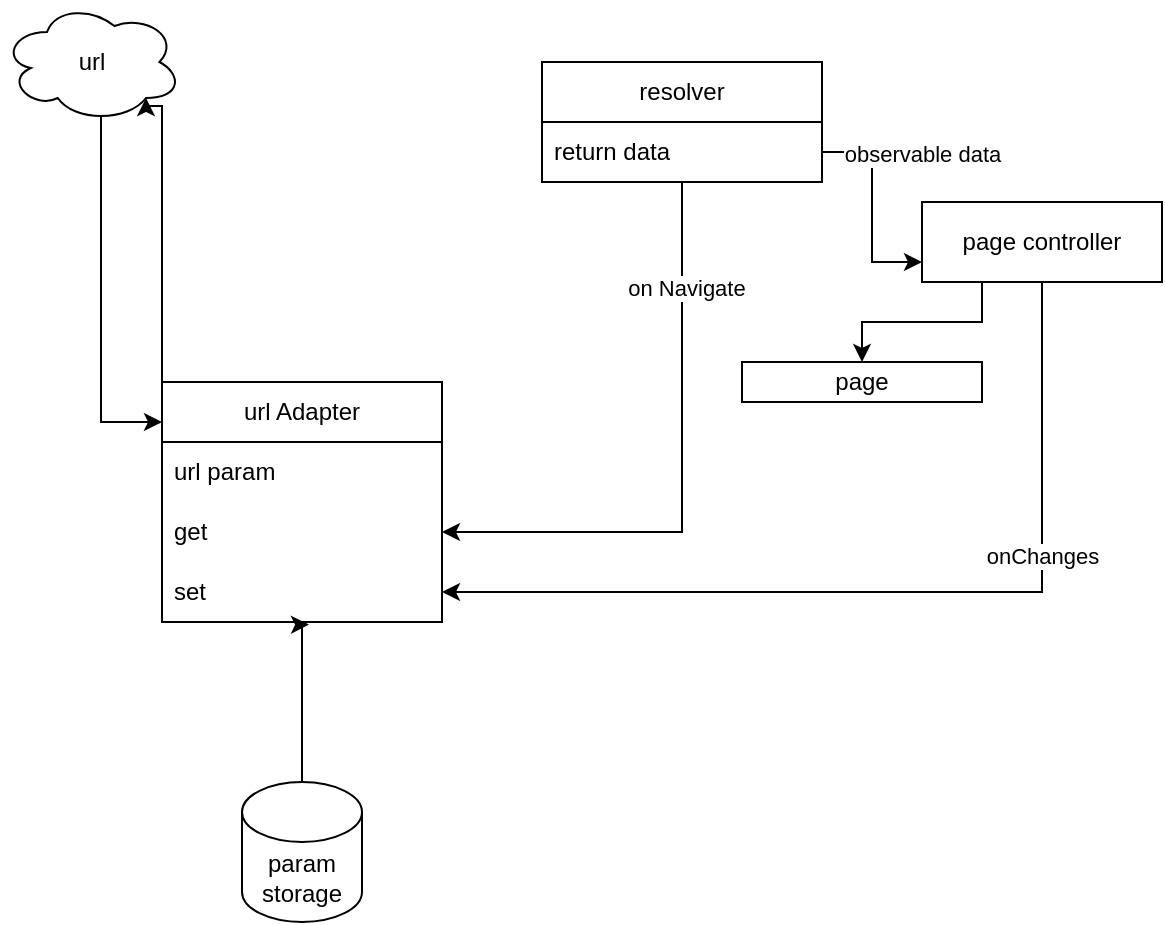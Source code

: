 <mxfile version="21.5.0" type="github">
  <diagram name="Page-1" id="0QLyTCyO84w1juBfAOUN">
    <mxGraphModel dx="3054" dy="595" grid="1" gridSize="10" guides="1" tooltips="1" connect="1" arrows="1" fold="1" page="1" pageScale="1" pageWidth="827" pageHeight="1169" math="0" shadow="0">
      <root>
        <mxCell id="0" />
        <mxCell id="1" parent="0" />
        <mxCell id="F978x5-Za8Gsg4M3BT2W-16" style="edgeStyle=orthogonalEdgeStyle;rounded=0;orthogonalLoop=1;jettySize=auto;html=1;exitX=0.55;exitY=0.95;exitDx=0;exitDy=0;exitPerimeter=0;entryX=0;entryY=0.167;entryDx=0;entryDy=0;entryPerimeter=0;" edge="1" parent="1" source="F978x5-Za8Gsg4M3BT2W-2" target="F978x5-Za8Gsg4M3BT2W-9">
          <mxGeometry relative="1" as="geometry" />
        </mxCell>
        <mxCell id="F978x5-Za8Gsg4M3BT2W-2" value="url" style="ellipse;shape=cloud;whiteSpace=wrap;html=1;" vertex="1" parent="1">
          <mxGeometry x="-1540" y="20" width="90" height="60" as="geometry" />
        </mxCell>
        <mxCell id="F978x5-Za8Gsg4M3BT2W-8" value="page" style="rounded=0;whiteSpace=wrap;html=1;" vertex="1" parent="1">
          <mxGeometry x="-1170" y="200" width="120" height="20" as="geometry" />
        </mxCell>
        <mxCell id="F978x5-Za8Gsg4M3BT2W-15" style="edgeStyle=orthogonalEdgeStyle;rounded=0;orthogonalLoop=1;jettySize=auto;html=1;exitX=0;exitY=0;exitDx=0;exitDy=0;entryX=0.8;entryY=0.8;entryDx=0;entryDy=0;entryPerimeter=0;" edge="1" parent="1" source="F978x5-Za8Gsg4M3BT2W-9" target="F978x5-Za8Gsg4M3BT2W-2">
          <mxGeometry relative="1" as="geometry">
            <mxPoint x="-1440" y="90" as="targetPoint" />
            <Array as="points">
              <mxPoint x="-1460" y="72" />
              <mxPoint x="-1468" y="72" />
            </Array>
          </mxGeometry>
        </mxCell>
        <mxCell id="F978x5-Za8Gsg4M3BT2W-9" value="url Adapter" style="swimlane;fontStyle=0;childLayout=stackLayout;horizontal=1;startSize=30;horizontalStack=0;resizeParent=1;resizeParentMax=0;resizeLast=0;collapsible=1;marginBottom=0;whiteSpace=wrap;html=1;" vertex="1" parent="1">
          <mxGeometry x="-1460" y="210" width="140" height="120" as="geometry" />
        </mxCell>
        <mxCell id="F978x5-Za8Gsg4M3BT2W-10" value="url param" style="text;strokeColor=none;fillColor=none;align=left;verticalAlign=middle;spacingLeft=4;spacingRight=4;overflow=hidden;points=[[0,0.5],[1,0.5]];portConstraint=eastwest;rotatable=0;whiteSpace=wrap;html=1;" vertex="1" parent="F978x5-Za8Gsg4M3BT2W-9">
          <mxGeometry y="30" width="140" height="30" as="geometry" />
        </mxCell>
        <mxCell id="F978x5-Za8Gsg4M3BT2W-11" value="get" style="text;strokeColor=none;fillColor=none;align=left;verticalAlign=middle;spacingLeft=4;spacingRight=4;overflow=hidden;points=[[0,0.5],[1,0.5]];portConstraint=eastwest;rotatable=0;whiteSpace=wrap;html=1;" vertex="1" parent="F978x5-Za8Gsg4M3BT2W-9">
          <mxGeometry y="60" width="140" height="30" as="geometry" />
        </mxCell>
        <mxCell id="F978x5-Za8Gsg4M3BT2W-12" value="set" style="text;strokeColor=none;fillColor=none;align=left;verticalAlign=middle;spacingLeft=4;spacingRight=4;overflow=hidden;points=[[0,0.5],[1,0.5]];portConstraint=eastwest;rotatable=0;whiteSpace=wrap;html=1;" vertex="1" parent="F978x5-Za8Gsg4M3BT2W-9">
          <mxGeometry y="90" width="140" height="30" as="geometry" />
        </mxCell>
        <mxCell id="F978x5-Za8Gsg4M3BT2W-20" style="edgeStyle=orthogonalEdgeStyle;rounded=0;orthogonalLoop=1;jettySize=auto;html=1;exitX=0.25;exitY=1;exitDx=0;exitDy=0;" edge="1" parent="1" source="F978x5-Za8Gsg4M3BT2W-14" target="F978x5-Za8Gsg4M3BT2W-8">
          <mxGeometry relative="1" as="geometry" />
        </mxCell>
        <mxCell id="F978x5-Za8Gsg4M3BT2W-21" style="edgeStyle=orthogonalEdgeStyle;rounded=0;orthogonalLoop=1;jettySize=auto;html=1;entryX=1;entryY=0.5;entryDx=0;entryDy=0;" edge="1" parent="1" source="F978x5-Za8Gsg4M3BT2W-14" target="F978x5-Za8Gsg4M3BT2W-12">
          <mxGeometry relative="1" as="geometry" />
        </mxCell>
        <mxCell id="F978x5-Za8Gsg4M3BT2W-29" value="onChanges" style="edgeLabel;html=1;align=center;verticalAlign=middle;resizable=0;points=[];" vertex="1" connectable="0" parent="F978x5-Za8Gsg4M3BT2W-21">
          <mxGeometry x="-0.401" relative="1" as="geometry">
            <mxPoint as="offset" />
          </mxGeometry>
        </mxCell>
        <mxCell id="F978x5-Za8Gsg4M3BT2W-14" value="page controller" style="rounded=0;whiteSpace=wrap;html=1;" vertex="1" parent="1">
          <mxGeometry x="-1080" y="120" width="120" height="40" as="geometry" />
        </mxCell>
        <mxCell id="F978x5-Za8Gsg4M3BT2W-26" style="edgeStyle=orthogonalEdgeStyle;rounded=0;orthogonalLoop=1;jettySize=auto;html=1;entryX=1;entryY=0.5;entryDx=0;entryDy=0;" edge="1" parent="1" source="F978x5-Za8Gsg4M3BT2W-22" target="F978x5-Za8Gsg4M3BT2W-11">
          <mxGeometry relative="1" as="geometry" />
        </mxCell>
        <mxCell id="F978x5-Za8Gsg4M3BT2W-30" value="on Navigate" style="edgeLabel;html=1;align=center;verticalAlign=middle;resizable=0;points=[];" vertex="1" connectable="0" parent="F978x5-Za8Gsg4M3BT2W-26">
          <mxGeometry x="-0.644" y="2" relative="1" as="geometry">
            <mxPoint as="offset" />
          </mxGeometry>
        </mxCell>
        <mxCell id="F978x5-Za8Gsg4M3BT2W-22" value="resolver" style="swimlane;fontStyle=0;childLayout=stackLayout;horizontal=1;startSize=30;horizontalStack=0;resizeParent=1;resizeParentMax=0;resizeLast=0;collapsible=1;marginBottom=0;whiteSpace=wrap;html=1;" vertex="1" parent="1">
          <mxGeometry x="-1270" y="50" width="140" height="60" as="geometry" />
        </mxCell>
        <mxCell id="F978x5-Za8Gsg4M3BT2W-23" value="return data" style="text;strokeColor=none;fillColor=none;align=left;verticalAlign=middle;spacingLeft=4;spacingRight=4;overflow=hidden;points=[[0,0.5],[1,0.5]];portConstraint=eastwest;rotatable=0;whiteSpace=wrap;html=1;" vertex="1" parent="F978x5-Za8Gsg4M3BT2W-22">
          <mxGeometry y="30" width="140" height="30" as="geometry" />
        </mxCell>
        <mxCell id="F978x5-Za8Gsg4M3BT2W-28" style="edgeStyle=orthogonalEdgeStyle;rounded=0;orthogonalLoop=1;jettySize=auto;html=1;entryX=0;entryY=0.75;entryDx=0;entryDy=0;" edge="1" parent="1" source="F978x5-Za8Gsg4M3BT2W-23" target="F978x5-Za8Gsg4M3BT2W-14">
          <mxGeometry relative="1" as="geometry" />
        </mxCell>
        <mxCell id="F978x5-Za8Gsg4M3BT2W-31" value="observable data" style="edgeLabel;html=1;align=center;verticalAlign=middle;resizable=0;points=[];" vertex="1" connectable="0" parent="F978x5-Za8Gsg4M3BT2W-28">
          <mxGeometry x="-0.286" relative="1" as="geometry">
            <mxPoint x="25" y="-12" as="offset" />
          </mxGeometry>
        </mxCell>
        <mxCell id="F978x5-Za8Gsg4M3BT2W-33" style="edgeStyle=orthogonalEdgeStyle;rounded=0;orthogonalLoop=1;jettySize=auto;html=1;entryX=0.525;entryY=1.042;entryDx=0;entryDy=0;entryPerimeter=0;" edge="1" parent="1" source="F978x5-Za8Gsg4M3BT2W-32" target="F978x5-Za8Gsg4M3BT2W-12">
          <mxGeometry relative="1" as="geometry">
            <mxPoint x="-1380" y="340" as="targetPoint" />
            <Array as="points">
              <mxPoint x="-1390" y="331" />
            </Array>
          </mxGeometry>
        </mxCell>
        <mxCell id="F978x5-Za8Gsg4M3BT2W-32" value="param&lt;br&gt;storage" style="shape=cylinder3;whiteSpace=wrap;html=1;boundedLbl=1;backgroundOutline=1;size=15;" vertex="1" parent="1">
          <mxGeometry x="-1420" y="410" width="60" height="70" as="geometry" />
        </mxCell>
      </root>
    </mxGraphModel>
  </diagram>
</mxfile>
